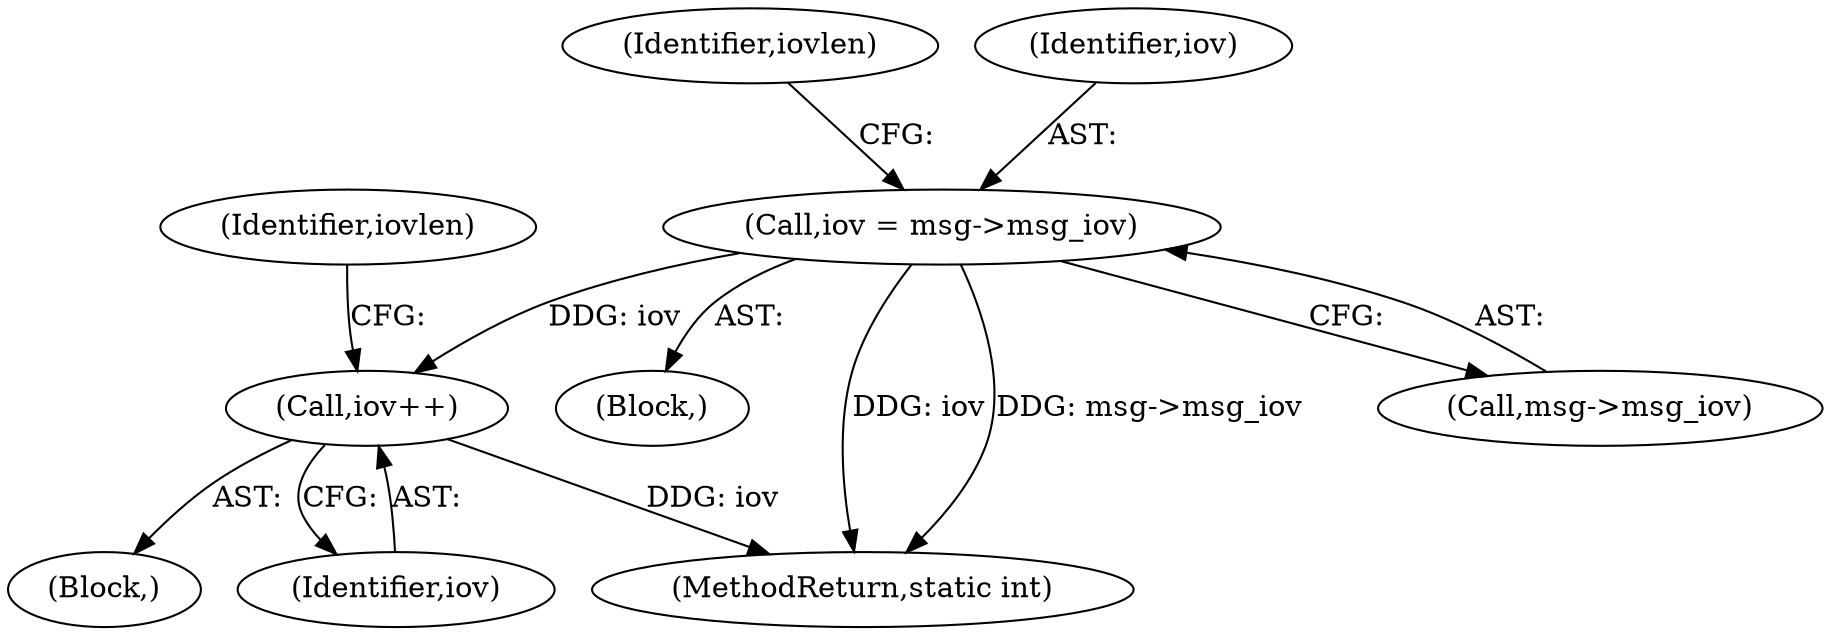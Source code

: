 digraph "0_linux_f3d3342602f8bcbf37d7c46641cb9bca7618eb1c_0@pointer" {
"1000151" [label="(Call,iov = msg->msg_iov)"];
"1000167" [label="(Call,iov++)"];
"1000164" [label="(Block,)"];
"1000162" [label="(Identifier,iovlen)"];
"1000157" [label="(Identifier,iovlen)"];
"1000167" [label="(Call,iov++)"];
"1000150" [label="(Block,)"];
"1000321" [label="(MethodReturn,static int)"];
"1000168" [label="(Identifier,iov)"];
"1000152" [label="(Identifier,iov)"];
"1000151" [label="(Call,iov = msg->msg_iov)"];
"1000153" [label="(Call,msg->msg_iov)"];
"1000151" -> "1000150"  [label="AST: "];
"1000151" -> "1000153"  [label="CFG: "];
"1000152" -> "1000151"  [label="AST: "];
"1000153" -> "1000151"  [label="AST: "];
"1000157" -> "1000151"  [label="CFG: "];
"1000151" -> "1000321"  [label="DDG: iov"];
"1000151" -> "1000321"  [label="DDG: msg->msg_iov"];
"1000151" -> "1000167"  [label="DDG: iov"];
"1000167" -> "1000164"  [label="AST: "];
"1000167" -> "1000168"  [label="CFG: "];
"1000168" -> "1000167"  [label="AST: "];
"1000162" -> "1000167"  [label="CFG: "];
"1000167" -> "1000321"  [label="DDG: iov"];
}
